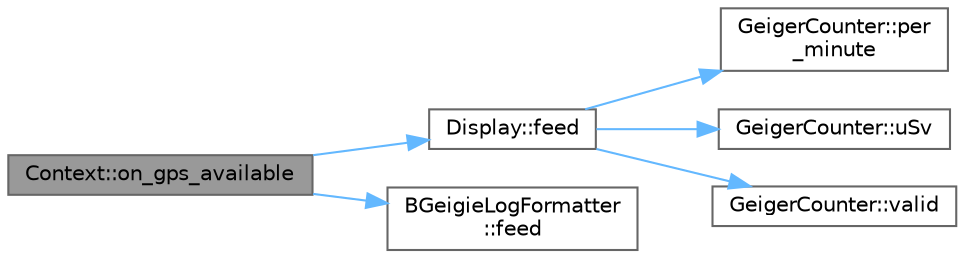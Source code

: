 digraph "Context::on_gps_available"
{
 // LATEX_PDF_SIZE
  bgcolor="transparent";
  edge [fontname=Helvetica,fontsize=10,labelfontname=Helvetica,labelfontsize=10];
  node [fontname=Helvetica,fontsize=10,shape=box,height=0.2,width=0.4];
  rankdir="LR";
  Node1 [id="Node000001",label="Context::on_gps_available",height=0.2,width=0.4,color="gray40", fillcolor="grey60", style="filled", fontcolor="black",tooltip=" "];
  Node1 -> Node2 [id="edge1_Node000001_Node000002",color="steelblue1",style="solid",tooltip=" "];
  Node2 [id="Node000002",label="Display::feed",height=0.2,width=0.4,color="grey40", fillcolor="white", style="filled",URL="$class_display.html#a6dfdf5e308b468964627eec5e6de802d",tooltip=" "];
  Node2 -> Node3 [id="edge2_Node000002_Node000003",color="steelblue1",style="solid",tooltip=" "];
  Node3 [id="Node000003",label="GeigerCounter::per\l_minute",height=0.2,width=0.4,color="grey40", fillcolor="white", style="filled",URL="$class_geiger_counter.html#ae659bb900adc79be6557b668b292175e",tooltip=" "];
  Node2 -> Node4 [id="edge3_Node000002_Node000004",color="steelblue1",style="solid",tooltip=" "];
  Node4 [id="Node000004",label="GeigerCounter::uSv",height=0.2,width=0.4,color="grey40", fillcolor="white", style="filled",URL="$class_geiger_counter.html#ae9c292a7188081224cfcd29b7ba070cd",tooltip=" "];
  Node2 -> Node5 [id="edge4_Node000002_Node000005",color="steelblue1",style="solid",tooltip=" "];
  Node5 [id="Node000005",label="GeigerCounter::valid",height=0.2,width=0.4,color="grey40", fillcolor="white", style="filled",URL="$class_geiger_counter.html#a62c418e910486f29ef2b9c09b979756a",tooltip=" "];
  Node1 -> Node6 [id="edge5_Node000001_Node000006",color="steelblue1",style="solid",tooltip=" "];
  Node6 [id="Node000006",label="BGeigieLogFormatter\l::feed",height=0.2,width=0.4,color="grey40", fillcolor="white", style="filled",URL="$class_b_geigie_log_formatter.html#a1c9a69c9790a8bc038b157ced1fcdbe3",tooltip=" "];
}
